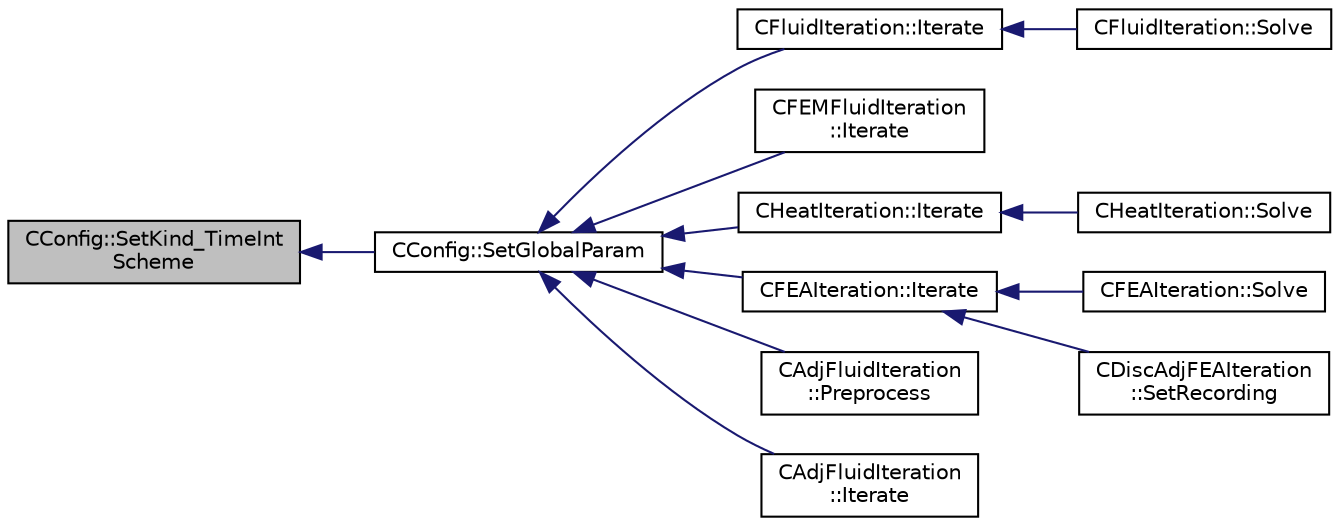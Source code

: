 digraph "CConfig::SetKind_TimeIntScheme"
{
  edge [fontname="Helvetica",fontsize="10",labelfontname="Helvetica",labelfontsize="10"];
  node [fontname="Helvetica",fontsize="10",shape=record];
  rankdir="LR";
  Node14777 [label="CConfig::SetKind_TimeInt\lScheme",height=0.2,width=0.4,color="black", fillcolor="grey75", style="filled", fontcolor="black"];
  Node14777 -> Node14778 [dir="back",color="midnightblue",fontsize="10",style="solid",fontname="Helvetica"];
  Node14778 [label="CConfig::SetGlobalParam",height=0.2,width=0.4,color="black", fillcolor="white", style="filled",URL="$class_c_config.html#ac29cab2054fa1a6306790bf06df807e2",tooltip="Set the global parameters of each simulation for each runtime system. "];
  Node14778 -> Node14779 [dir="back",color="midnightblue",fontsize="10",style="solid",fontname="Helvetica"];
  Node14779 [label="CFluidIteration::Iterate",height=0.2,width=0.4,color="black", fillcolor="white", style="filled",URL="$class_c_fluid_iteration.html#ab1379b4cba3d8c893395123fb6030986",tooltip="Perform a single iteration of the fluid system. "];
  Node14779 -> Node14780 [dir="back",color="midnightblue",fontsize="10",style="solid",fontname="Helvetica"];
  Node14780 [label="CFluidIteration::Solve",height=0.2,width=0.4,color="black", fillcolor="white", style="filled",URL="$class_c_fluid_iteration.html#ae22cd342c9c9d2ea5ac3f5103394ff80",tooltip="Iterate the fluid system for a number of Inner_Iter iterations. "];
  Node14778 -> Node14781 [dir="back",color="midnightblue",fontsize="10",style="solid",fontname="Helvetica"];
  Node14781 [label="CFEMFluidIteration\l::Iterate",height=0.2,width=0.4,color="black", fillcolor="white", style="filled",URL="$class_c_f_e_m_fluid_iteration.html#aa16af2e693a40b99349998802fed07ac",tooltip="Perform a single iteration of the finite element flow system. "];
  Node14778 -> Node14782 [dir="back",color="midnightblue",fontsize="10",style="solid",fontname="Helvetica"];
  Node14782 [label="CHeatIteration::Iterate",height=0.2,width=0.4,color="black", fillcolor="white", style="filled",URL="$class_c_heat_iteration.html#a4d11dee8ea3802ffa6a57323ed01581b",tooltip="Perform a single iteration of the heat system. "];
  Node14782 -> Node14783 [dir="back",color="midnightblue",fontsize="10",style="solid",fontname="Helvetica"];
  Node14783 [label="CHeatIteration::Solve",height=0.2,width=0.4,color="black", fillcolor="white", style="filled",URL="$class_c_heat_iteration.html#ac9bc702cd04ec181d142db04b176e3b1",tooltip="Perform a single iteration of the wave system. "];
  Node14778 -> Node14784 [dir="back",color="midnightblue",fontsize="10",style="solid",fontname="Helvetica"];
  Node14784 [label="CFEAIteration::Iterate",height=0.2,width=0.4,color="black", fillcolor="white", style="filled",URL="$class_c_f_e_a_iteration.html#af34a9ca7d54a7b4c31ad4fb1a487a158",tooltip="Perform a single iteration for structural analysis using the Finite Element Method. "];
  Node14784 -> Node14785 [dir="back",color="midnightblue",fontsize="10",style="solid",fontname="Helvetica"];
  Node14785 [label="CFEAIteration::Solve",height=0.2,width=0.4,color="black", fillcolor="white", style="filled",URL="$class_c_f_e_a_iteration.html#a93300b80aae492f8f966c16652e83e08",tooltip="Iterate the structural system for a number of Inner_Iter iterations. "];
  Node14784 -> Node14786 [dir="back",color="midnightblue",fontsize="10",style="solid",fontname="Helvetica"];
  Node14786 [label="CDiscAdjFEAIteration\l::SetRecording",height=0.2,width=0.4,color="black", fillcolor="white", style="filled",URL="$class_c_disc_adj_f_e_a_iteration.html#ad5f0dcb01d13560ce5245301646dc3bd",tooltip="Record a single iteration of the direct FEM system. "];
  Node14778 -> Node14787 [dir="back",color="midnightblue",fontsize="10",style="solid",fontname="Helvetica"];
  Node14787 [label="CAdjFluidIteration\l::Preprocess",height=0.2,width=0.4,color="black", fillcolor="white", style="filled",URL="$class_c_adj_fluid_iteration.html#a2b839162ab9de9dfaed616c069804139",tooltip="Preprocessing to prepare for an iteration of the physics. "];
  Node14778 -> Node14788 [dir="back",color="midnightblue",fontsize="10",style="solid",fontname="Helvetica"];
  Node14788 [label="CAdjFluidIteration\l::Iterate",height=0.2,width=0.4,color="black", fillcolor="white", style="filled",URL="$class_c_adj_fluid_iteration.html#a43771166cc31ef0fb405e8dfe259ea69",tooltip="Perform a single iteration of the adjoint fluid system. "];
}
